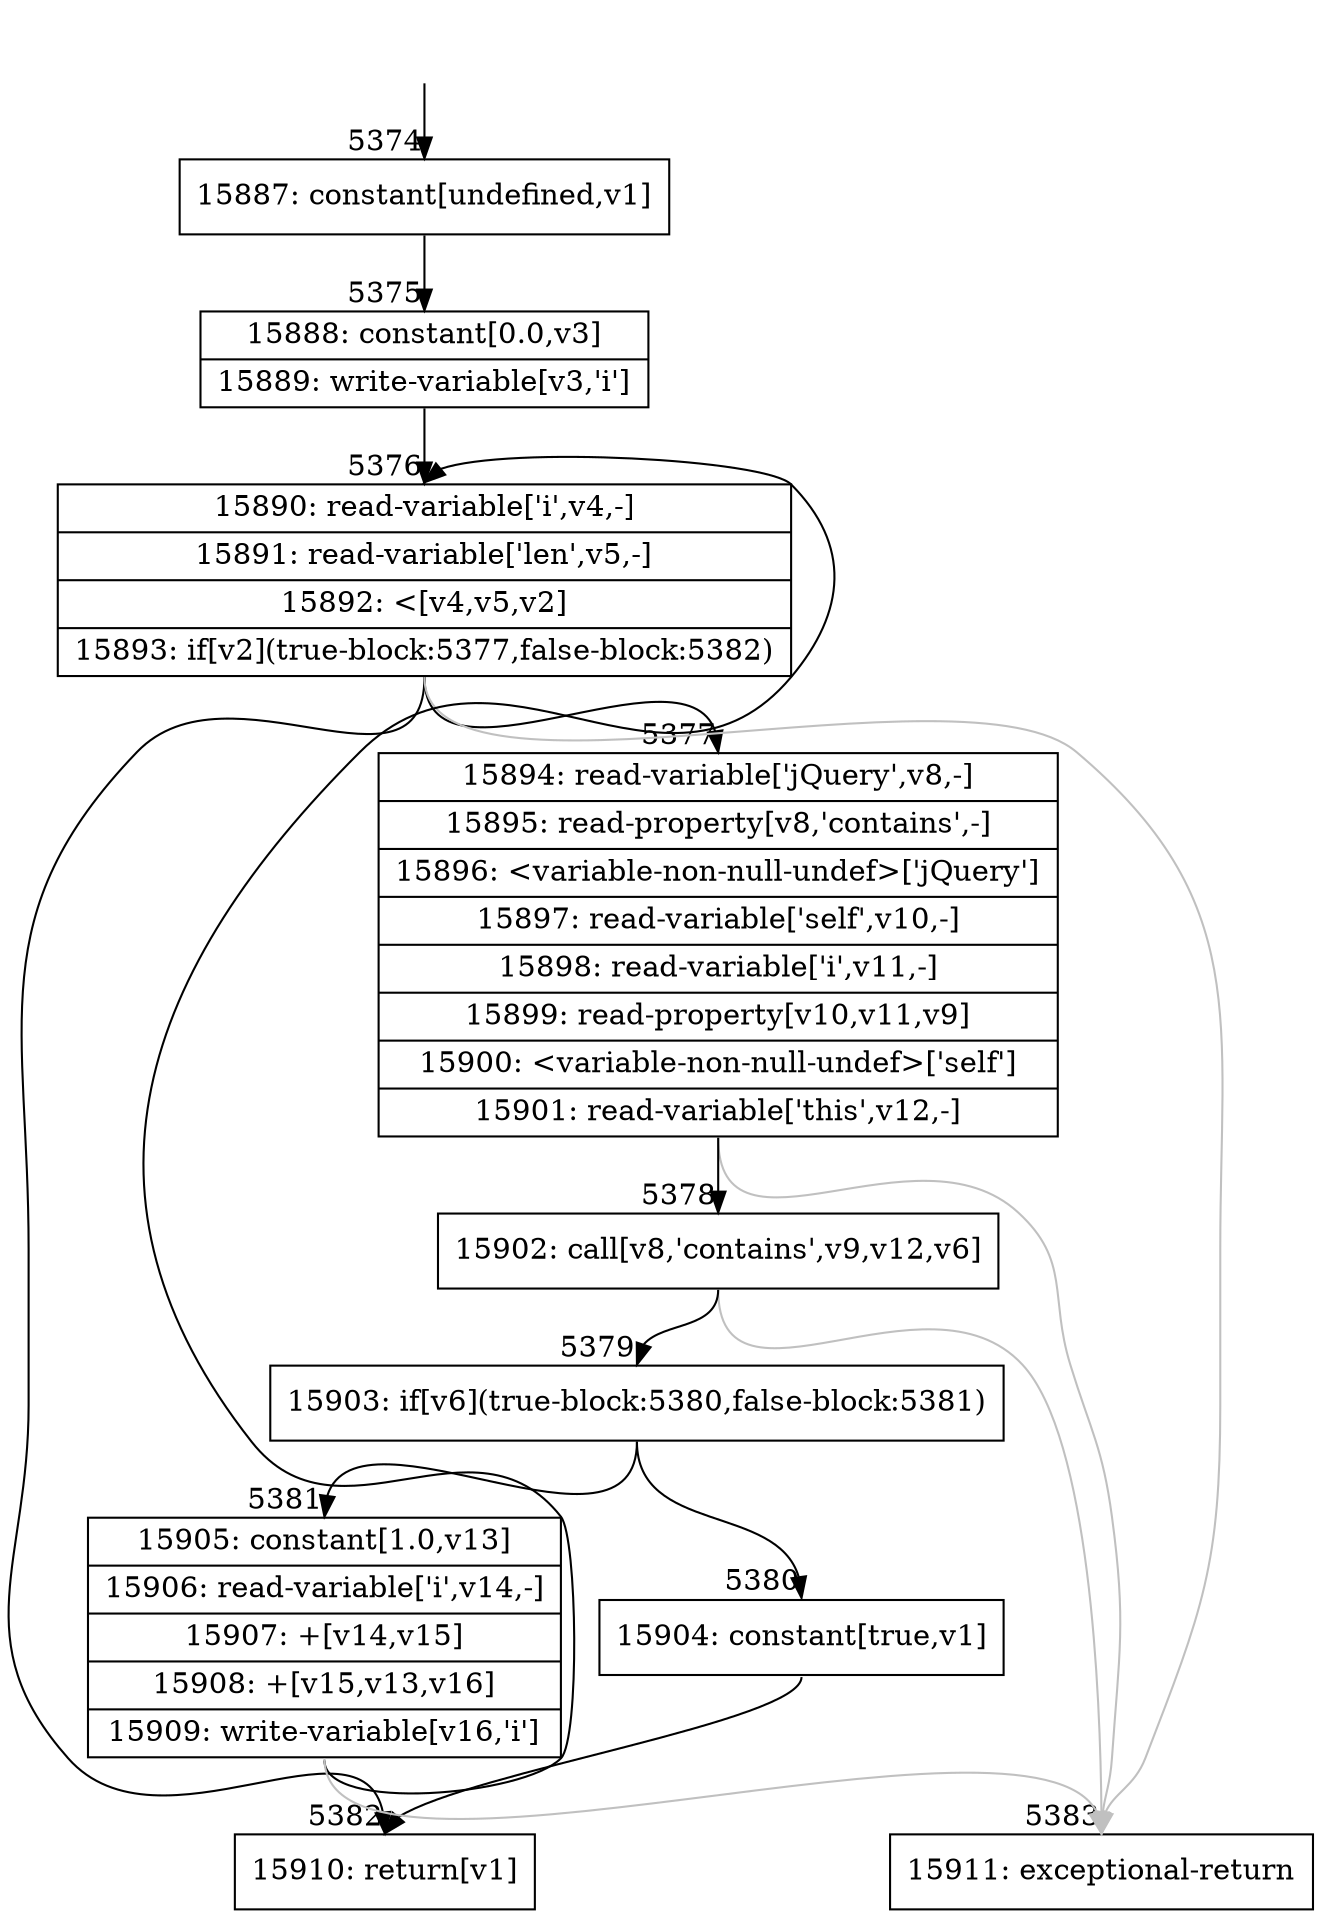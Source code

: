 digraph {
rankdir="TD"
BB_entry340[shape=none,label=""];
BB_entry340 -> BB5374 [tailport=s, headport=n, headlabel="    5374"]
BB5374 [shape=record label="{15887: constant[undefined,v1]}" ] 
BB5374 -> BB5375 [tailport=s, headport=n, headlabel="      5375"]
BB5375 [shape=record label="{15888: constant[0.0,v3]|15889: write-variable[v3,'i']}" ] 
BB5375 -> BB5376 [tailport=s, headport=n, headlabel="      5376"]
BB5376 [shape=record label="{15890: read-variable['i',v4,-]|15891: read-variable['len',v5,-]|15892: \<[v4,v5,v2]|15893: if[v2](true-block:5377,false-block:5382)}" ] 
BB5376 -> BB5377 [tailport=s, headport=n, headlabel="      5377"]
BB5376 -> BB5382 [tailport=s, headport=n, headlabel="      5382"]
BB5376 -> BB5383 [tailport=s, headport=n, color=gray, headlabel="      5383"]
BB5377 [shape=record label="{15894: read-variable['jQuery',v8,-]|15895: read-property[v8,'contains',-]|15896: \<variable-non-null-undef\>['jQuery']|15897: read-variable['self',v10,-]|15898: read-variable['i',v11,-]|15899: read-property[v10,v11,v9]|15900: \<variable-non-null-undef\>['self']|15901: read-variable['this',v12,-]}" ] 
BB5377 -> BB5378 [tailport=s, headport=n, headlabel="      5378"]
BB5377 -> BB5383 [tailport=s, headport=n, color=gray]
BB5378 [shape=record label="{15902: call[v8,'contains',v9,v12,v6]}" ] 
BB5378 -> BB5379 [tailport=s, headport=n, headlabel="      5379"]
BB5378 -> BB5383 [tailport=s, headport=n, color=gray]
BB5379 [shape=record label="{15903: if[v6](true-block:5380,false-block:5381)}" ] 
BB5379 -> BB5380 [tailport=s, headport=n, headlabel="      5380"]
BB5379 -> BB5381 [tailport=s, headport=n, headlabel="      5381"]
BB5380 [shape=record label="{15904: constant[true,v1]}" ] 
BB5380 -> BB5382 [tailport=s, headport=n]
BB5381 [shape=record label="{15905: constant[1.0,v13]|15906: read-variable['i',v14,-]|15907: +[v14,v15]|15908: +[v15,v13,v16]|15909: write-variable[v16,'i']}" ] 
BB5381 -> BB5376 [tailport=s, headport=n]
BB5381 -> BB5383 [tailport=s, headport=n, color=gray]
BB5382 [shape=record label="{15910: return[v1]}" ] 
BB5383 [shape=record label="{15911: exceptional-return}" ] 
}
